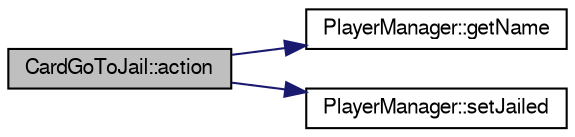 digraph G
{
  edge [fontname="FreeSans",fontsize="10",labelfontname="FreeSans",labelfontsize="10"];
  node [fontname="FreeSans",fontsize="10",shape=record];
  rankdir="LR";
  Node1 [label="CardGoToJail::action",height=0.2,width=0.4,color="black", fillcolor="grey75", style="filled" fontcolor="black"];
  Node1 -> Node2 [color="midnightblue",fontsize="10",style="solid",fontname="FreeSans"];
  Node2 [label="PlayerManager::getName",height=0.2,width=0.4,color="black", fillcolor="white", style="filled",URL="$class_player_manager.html#a2604043abc318ee6c9a26529ed31fcce",tooltip="method that returns the name of the current Player"];
  Node1 -> Node3 [color="midnightblue",fontsize="10",style="solid",fontname="FreeSans"];
  Node3 [label="PlayerManager::setJailed",height=0.2,width=0.4,color="black", fillcolor="white", style="filled",URL="$class_player_manager.html#a3909ff71baa75008995a90f5ce7f22c6",tooltip="method that sends the current player to jail"];
}
